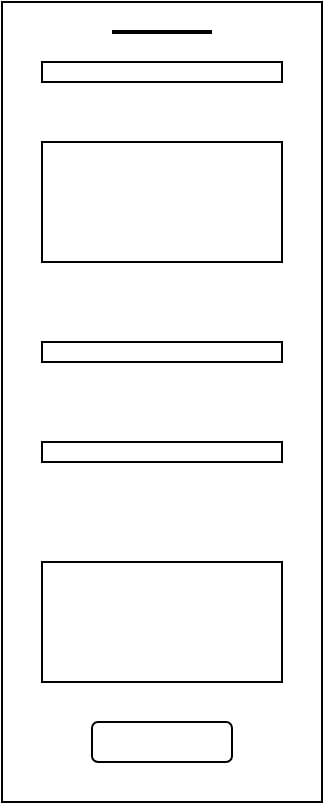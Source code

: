 <mxfile version="24.9.0">
  <diagram name="Page-1" id="9Vwv7dURqK3vntyQqGJB">
    <mxGraphModel dx="1674" dy="784" grid="1" gridSize="10" guides="1" tooltips="1" connect="1" arrows="1" fold="1" page="1" pageScale="1" pageWidth="827" pageHeight="1169" math="0" shadow="0">
      <root>
        <mxCell id="0" />
        <mxCell id="1" parent="0" />
        <mxCell id="Np0HdGk0aIkS-JHJRyrp-2" value="" style="rounded=0;whiteSpace=wrap;html=1;" vertex="1" parent="1">
          <mxGeometry x="60" y="40" width="160" height="400" as="geometry" />
        </mxCell>
        <mxCell id="Np0HdGk0aIkS-JHJRyrp-3" value="" style="rounded=0;whiteSpace=wrap;html=1;" vertex="1" parent="1">
          <mxGeometry x="80" y="320" width="120" height="60" as="geometry" />
        </mxCell>
        <mxCell id="Np0HdGk0aIkS-JHJRyrp-4" value="" style="rounded=1;whiteSpace=wrap;html=1;" vertex="1" parent="1">
          <mxGeometry x="105" y="400" width="70" height="20" as="geometry" />
        </mxCell>
        <mxCell id="Np0HdGk0aIkS-JHJRyrp-6" value="" style="rounded=0;whiteSpace=wrap;html=1;" vertex="1" parent="1">
          <mxGeometry x="80" y="210" width="120" height="10" as="geometry" />
        </mxCell>
        <mxCell id="Np0HdGk0aIkS-JHJRyrp-7" value="" style="rounded=0;whiteSpace=wrap;html=1;" vertex="1" parent="1">
          <mxGeometry x="80" y="260" width="120" height="10" as="geometry" />
        </mxCell>
        <mxCell id="Np0HdGk0aIkS-JHJRyrp-9" value="" style="rounded=0;whiteSpace=wrap;html=1;" vertex="1" parent="1">
          <mxGeometry x="80" y="110" width="120" height="60" as="geometry" />
        </mxCell>
        <mxCell id="Np0HdGk0aIkS-JHJRyrp-11" value="" style="rounded=0;whiteSpace=wrap;html=1;" vertex="1" parent="1">
          <mxGeometry x="80" y="70" width="120" height="10" as="geometry" />
        </mxCell>
        <mxCell id="Np0HdGk0aIkS-JHJRyrp-12" value="" style="line;strokeWidth=2;html=1;" vertex="1" parent="1">
          <mxGeometry x="115" y="50" width="50" height="10" as="geometry" />
        </mxCell>
      </root>
    </mxGraphModel>
  </diagram>
</mxfile>
